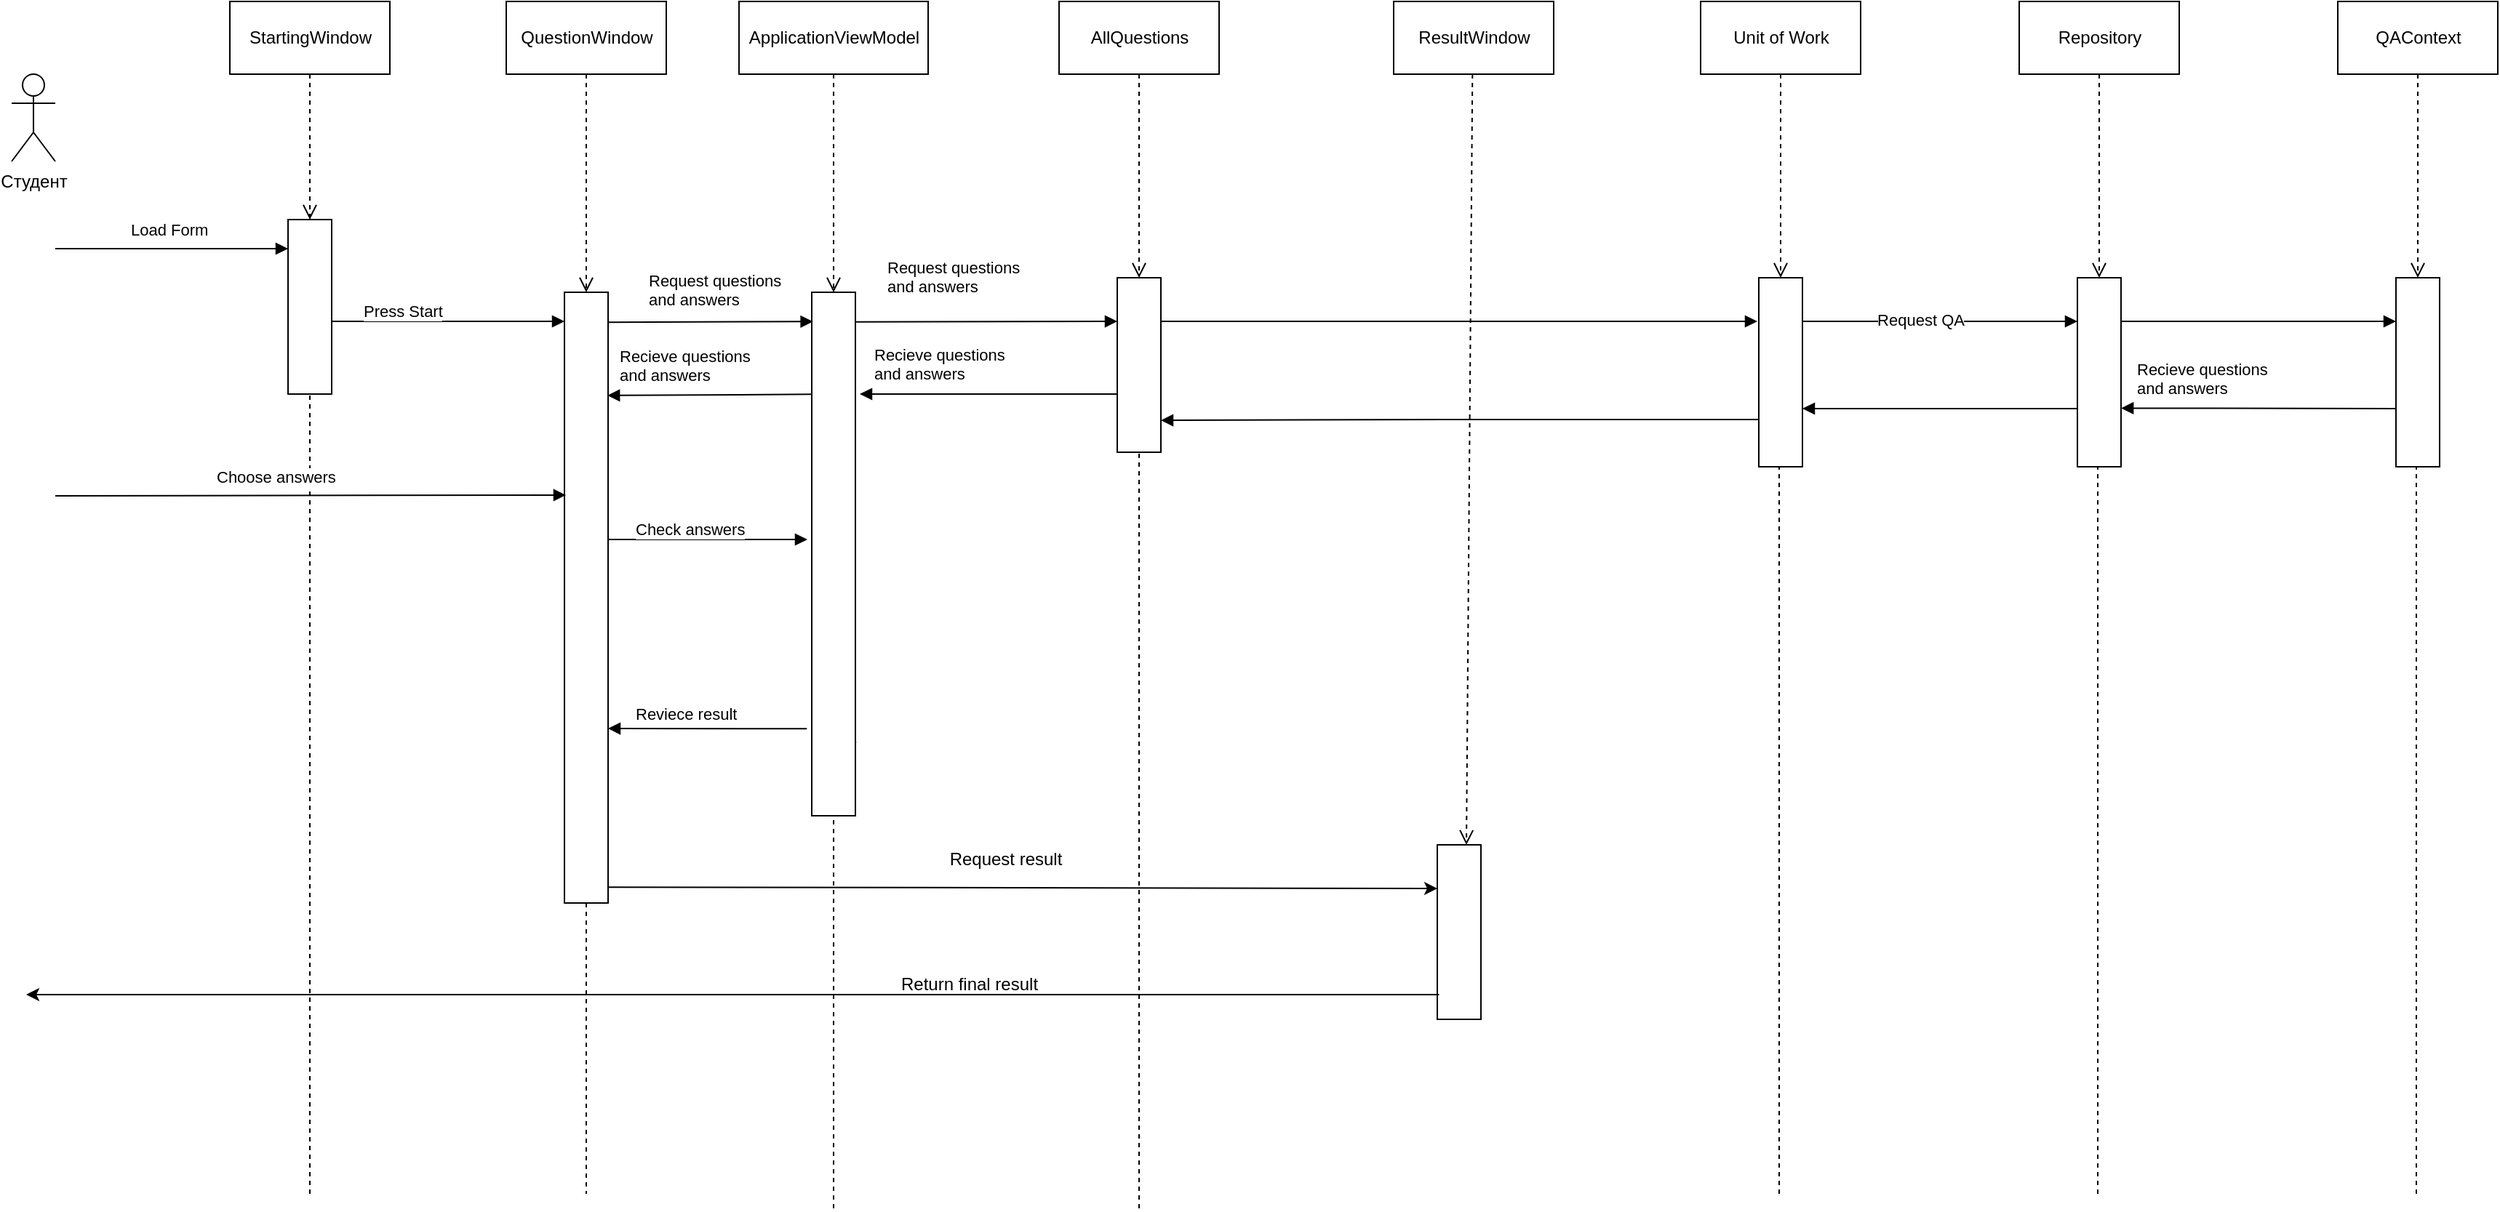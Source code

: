 <mxfile version="13.0.1" type="github">
  <diagram id="fVxrl4bYb1zHiEsI9O7_" name="Page-1">
    <mxGraphModel dx="2556" dy="1160" grid="1" gridSize="10" guides="1" tooltips="1" connect="1" arrows="1" fold="1" page="1" pageScale="1" pageWidth="827" pageHeight="1169" math="0" shadow="0">
      <root>
        <mxCell id="0" />
        <mxCell id="1" parent="0" />
        <mxCell id="8OAtvHNOOGIwDqOYuKZF-45" value="Студент" style="shape=umlActor;verticalLabelPosition=bottom;labelBackgroundColor=#ffffff;verticalAlign=top;html=1;" parent="1" vertex="1">
          <mxGeometry x="200" y="390" width="30" height="60" as="geometry" />
        </mxCell>
        <mxCell id="8OAtvHNOOGIwDqOYuKZF-59" value="StartingWindow&lt;br&gt;" style="html=1;" parent="1" vertex="1">
          <mxGeometry x="350" y="340" width="110" height="50" as="geometry" />
        </mxCell>
        <mxCell id="8OAtvHNOOGIwDqOYuKZF-61" value="Load Form" style="endArrow=block;endFill=1;html=1;edgeStyle=orthogonalEdgeStyle;align=left;verticalAlign=top;" parent="1" edge="1">
          <mxGeometry x="-0.375" y="26" relative="1" as="geometry">
            <mxPoint x="230" y="510" as="sourcePoint" />
            <mxPoint x="390" y="510" as="targetPoint" />
            <mxPoint as="offset" />
          </mxGeometry>
        </mxCell>
        <mxCell id="8OAtvHNOOGIwDqOYuKZF-62" value="" style="resizable=0;html=1;align=left;verticalAlign=bottom;labelBackgroundColor=#ffffff;fontSize=10;" parent="8OAtvHNOOGIwDqOYuKZF-61" connectable="0" vertex="1">
          <mxGeometry x="-1" relative="1" as="geometry" />
        </mxCell>
        <mxCell id="8OAtvHNOOGIwDqOYuKZF-65" value="" style="html=1;" parent="1" vertex="1">
          <mxGeometry x="390" y="490" width="30" height="120" as="geometry" />
        </mxCell>
        <mxCell id="8OAtvHNOOGIwDqOYuKZF-69" value="" style="html=1;" parent="1" vertex="1">
          <mxGeometry x="580" y="540" width="30" height="420" as="geometry" />
        </mxCell>
        <mxCell id="8OAtvHNOOGIwDqOYuKZF-74" value="" style="html=1;verticalAlign=bottom;endArrow=open;dashed=1;endSize=8;" parent="1" source="8OAtvHNOOGIwDqOYuKZF-59" target="8OAtvHNOOGIwDqOYuKZF-65" edge="1">
          <mxGeometry relative="1" as="geometry">
            <mxPoint x="480" y="430" as="sourcePoint" />
            <mxPoint x="400" y="430" as="targetPoint" />
          </mxGeometry>
        </mxCell>
        <mxCell id="8OAtvHNOOGIwDqOYuKZF-76" value="Press Start" style="endArrow=block;endFill=1;html=1;edgeStyle=orthogonalEdgeStyle;align=left;verticalAlign=top;" parent="1" edge="1">
          <mxGeometry x="-0.75" y="20" relative="1" as="geometry">
            <mxPoint x="420" y="560" as="sourcePoint" />
            <mxPoint x="580" y="560" as="targetPoint" />
            <mxPoint as="offset" />
          </mxGeometry>
        </mxCell>
        <mxCell id="8OAtvHNOOGIwDqOYuKZF-77" value="" style="resizable=0;html=1;align=left;verticalAlign=bottom;labelBackgroundColor=#ffffff;fontSize=10;" parent="8OAtvHNOOGIwDqOYuKZF-76" connectable="0" vertex="1">
          <mxGeometry x="-1" relative="1" as="geometry" />
        </mxCell>
        <mxCell id="fKTMCX1r-fVvpcrdzxpV-2" value="QuestionWindow" style="html=1;" parent="1" vertex="1">
          <mxGeometry x="540" y="340" width="110" height="50" as="geometry" />
        </mxCell>
        <mxCell id="fKTMCX1r-fVvpcrdzxpV-3" value="" style="html=1;verticalAlign=bottom;endArrow=open;dashed=1;endSize=8;" parent="1" source="fKTMCX1r-fVvpcrdzxpV-2" target="8OAtvHNOOGIwDqOYuKZF-69" edge="1">
          <mxGeometry relative="1" as="geometry">
            <mxPoint x="562.808" y="360" as="sourcePoint" />
            <mxPoint x="595" y="490" as="targetPoint" />
          </mxGeometry>
        </mxCell>
        <mxCell id="fKTMCX1r-fVvpcrdzxpV-9" value="" style="endArrow=none;dashed=1;html=1;entryX=0.5;entryY=1;entryDx=0;entryDy=0;" parent="1" target="8OAtvHNOOGIwDqOYuKZF-65" edge="1">
          <mxGeometry width="50" height="50" relative="1" as="geometry">
            <mxPoint x="405" y="1160" as="sourcePoint" />
            <mxPoint x="400" y="910" as="targetPoint" />
            <Array as="points" />
          </mxGeometry>
        </mxCell>
        <mxCell id="fKTMCX1r-fVvpcrdzxpV-10" value="ApplicationViewModel" style="html=1;" parent="1" vertex="1">
          <mxGeometry x="700" y="340" width="130" height="50" as="geometry" />
        </mxCell>
        <mxCell id="fKTMCX1r-fVvpcrdzxpV-11" value="" style="html=1;verticalAlign=bottom;endArrow=open;dashed=1;endSize=8;" parent="1" source="fKTMCX1r-fVvpcrdzxpV-12" edge="1">
          <mxGeometry relative="1" as="geometry">
            <mxPoint x="742.808" y="360" as="sourcePoint" />
            <mxPoint x="775" y="840" as="targetPoint" />
          </mxGeometry>
        </mxCell>
        <mxCell id="hba7KNRS7_w8QywRmXNL-1" value="AllQuestions" style="html=1;" parent="1" vertex="1">
          <mxGeometry x="920" y="340" width="110" height="50" as="geometry" />
        </mxCell>
        <mxCell id="hba7KNRS7_w8QywRmXNL-2" value="" style="html=1;" parent="1" vertex="1">
          <mxGeometry x="960" y="530" width="30" height="120" as="geometry" />
        </mxCell>
        <mxCell id="hba7KNRS7_w8QywRmXNL-3" value="" style="html=1;verticalAlign=bottom;endArrow=open;dashed=1;endSize=8;" parent="1" source="hba7KNRS7_w8QywRmXNL-1" target="hba7KNRS7_w8QywRmXNL-2" edge="1">
          <mxGeometry relative="1" as="geometry">
            <mxPoint x="990" y="420" as="sourcePoint" />
            <mxPoint x="990" y="570" as="targetPoint" />
          </mxGeometry>
        </mxCell>
        <mxCell id="fKTMCX1r-fVvpcrdzxpV-12" value="" style="html=1;" parent="1" vertex="1">
          <mxGeometry x="750" y="540" width="30" height="360" as="geometry" />
        </mxCell>
        <mxCell id="3OySPmm-CGIlX8nX5eSW-1" value="" style="html=1;verticalAlign=bottom;endArrow=open;dashed=1;endSize=8;" parent="1" source="fKTMCX1r-fVvpcrdzxpV-10" target="fKTMCX1r-fVvpcrdzxpV-12" edge="1">
          <mxGeometry relative="1" as="geometry">
            <mxPoint x="775" y="390" as="sourcePoint" />
            <mxPoint x="775" y="840" as="targetPoint" />
          </mxGeometry>
        </mxCell>
        <mxCell id="fKTMCX1r-fVvpcrdzxpV-15" value="Request questions&lt;br&gt;and answers" style="endArrow=block;endFill=1;html=1;align=left;verticalAlign=top;exitX=0.999;exitY=0.049;exitDx=0;exitDy=0;exitPerimeter=0;entryX=0.027;entryY=0.056;entryDx=0;entryDy=0;entryPerimeter=0;" parent="1" source="8OAtvHNOOGIwDqOYuKZF-69" target="fKTMCX1r-fVvpcrdzxpV-12" edge="1">
          <mxGeometry x="-0.62" y="41" relative="1" as="geometry">
            <mxPoint x="630" y="555" as="sourcePoint" />
            <mxPoint x="680" y="545" as="targetPoint" />
            <mxPoint x="-1" as="offset" />
          </mxGeometry>
        </mxCell>
        <mxCell id="fKTMCX1r-fVvpcrdzxpV-16" value="" style="resizable=0;html=1;align=left;verticalAlign=bottom;labelBackgroundColor=#ffffff;fontSize=10;" parent="fKTMCX1r-fVvpcrdzxpV-15" connectable="0" vertex="1">
          <mxGeometry x="-1" relative="1" as="geometry" />
        </mxCell>
        <mxCell id="3OySPmm-CGIlX8nX5eSW-2" value="Request questions&lt;br&gt;and answers" style="endArrow=block;endFill=1;html=1;align=left;verticalAlign=top;exitX=1;exitY=0.739;exitDx=0;exitDy=0;exitPerimeter=0;" parent="1" edge="1">
          <mxGeometry x="0.005" y="86" relative="1" as="geometry">
            <mxPoint x="780" y="560.35" as="sourcePoint" />
            <mxPoint x="960" y="560" as="targetPoint" />
            <mxPoint x="-70" y="36" as="offset" />
          </mxGeometry>
        </mxCell>
        <mxCell id="3OySPmm-CGIlX8nX5eSW-3" value="" style="resizable=0;html=1;align=left;verticalAlign=bottom;labelBackgroundColor=#ffffff;fontSize=10;" parent="3OySPmm-CGIlX8nX5eSW-2" connectable="0" vertex="1">
          <mxGeometry x="-1" relative="1" as="geometry" />
        </mxCell>
        <mxCell id="3OySPmm-CGIlX8nX5eSW-6" value="Recieve questions&lt;br&gt;and answers" style="endArrow=block;endFill=1;html=1;align=left;verticalAlign=top;" parent="1" edge="1">
          <mxGeometry x="0.919" y="-40" relative="1" as="geometry">
            <mxPoint x="960" y="610" as="sourcePoint" />
            <mxPoint x="783" y="610" as="targetPoint" />
            <mxPoint x="1" as="offset" />
          </mxGeometry>
        </mxCell>
        <mxCell id="3OySPmm-CGIlX8nX5eSW-7" value="" style="resizable=0;html=1;align=left;verticalAlign=bottom;labelBackgroundColor=#ffffff;fontSize=10;" parent="3OySPmm-CGIlX8nX5eSW-6" connectable="0" vertex="1">
          <mxGeometry x="-1" relative="1" as="geometry" />
        </mxCell>
        <mxCell id="3OySPmm-CGIlX8nX5eSW-8" value="Recieve questions&lt;br&gt;and answers" style="endArrow=block;endFill=1;html=1;align=left;verticalAlign=top;entryX=0.986;entryY=0.169;entryDx=0;entryDy=0;entryPerimeter=0;" parent="1" target="8OAtvHNOOGIwDqOYuKZF-69" edge="1">
          <mxGeometry x="0.919" y="-40" relative="1" as="geometry">
            <mxPoint x="750" y="610.18" as="sourcePoint" />
            <mxPoint x="630" y="610.0" as="targetPoint" />
            <mxPoint x="1" as="offset" />
          </mxGeometry>
        </mxCell>
        <mxCell id="3OySPmm-CGIlX8nX5eSW-9" value="" style="resizable=0;html=1;align=left;verticalAlign=bottom;labelBackgroundColor=#ffffff;fontSize=10;" parent="3OySPmm-CGIlX8nX5eSW-8" connectable="0" vertex="1">
          <mxGeometry x="-1" relative="1" as="geometry" />
        </mxCell>
        <mxCell id="3OySPmm-CGIlX8nX5eSW-10" value="Choose answers" style="endArrow=block;endFill=1;html=1;align=left;verticalAlign=top;entryX=0.033;entryY=0.332;entryDx=0;entryDy=0;entryPerimeter=0;" parent="1" target="8OAtvHNOOGIwDqOYuKZF-69" edge="1">
          <mxGeometry x="-0.375" y="26" relative="1" as="geometry">
            <mxPoint x="230" y="680" as="sourcePoint" />
            <mxPoint x="390" y="700" as="targetPoint" />
            <mxPoint as="offset" />
          </mxGeometry>
        </mxCell>
        <mxCell id="3OySPmm-CGIlX8nX5eSW-11" value="" style="resizable=0;html=1;align=left;verticalAlign=bottom;labelBackgroundColor=#ffffff;fontSize=10;" parent="3OySPmm-CGIlX8nX5eSW-10" connectable="0" vertex="1">
          <mxGeometry x="-1" relative="1" as="geometry" />
        </mxCell>
        <mxCell id="3OySPmm-CGIlX8nX5eSW-12" value="Check answers" style="endArrow=block;endFill=1;html=1;align=left;verticalAlign=top;" parent="1" edge="1">
          <mxGeometry x="-0.75" y="20" relative="1" as="geometry">
            <mxPoint x="610" y="710" as="sourcePoint" />
            <mxPoint x="747" y="710" as="targetPoint" />
            <mxPoint as="offset" />
          </mxGeometry>
        </mxCell>
        <mxCell id="3OySPmm-CGIlX8nX5eSW-13" value="" style="resizable=0;html=1;align=left;verticalAlign=bottom;labelBackgroundColor=#ffffff;fontSize=10;" parent="3OySPmm-CGIlX8nX5eSW-12" connectable="0" vertex="1">
          <mxGeometry x="-1" relative="1" as="geometry" />
        </mxCell>
        <mxCell id="3OySPmm-CGIlX8nX5eSW-19" value="Reviece result" style="endArrow=block;endFill=1;html=1;align=left;verticalAlign=top;entryX=1.112;entryY=0.328;entryDx=0;entryDy=0;entryPerimeter=0;exitX=0;exitY=0.581;exitDx=0;exitDy=0;exitPerimeter=0;" parent="1" edge="1">
          <mxGeometry x="0.757" y="-23" relative="1" as="geometry">
            <mxPoint x="746.64" y="840.15" as="sourcePoint" />
            <mxPoint x="610.0" y="840" as="targetPoint" />
            <mxPoint as="offset" />
          </mxGeometry>
        </mxCell>
        <mxCell id="3OySPmm-CGIlX8nX5eSW-20" value="" style="resizable=0;html=1;align=left;verticalAlign=bottom;labelBackgroundColor=#ffffff;fontSize=10;" parent="3OySPmm-CGIlX8nX5eSW-19" connectable="0" vertex="1">
          <mxGeometry x="-1" relative="1" as="geometry" />
        </mxCell>
        <mxCell id="3OySPmm-CGIlX8nX5eSW-21" value="" style="endArrow=none;dashed=1;html=1;exitX=0.5;exitY=1;exitDx=0;exitDy=0;" parent="1" source="8OAtvHNOOGIwDqOYuKZF-69" edge="1">
          <mxGeometry width="50" height="50" relative="1" as="geometry">
            <mxPoint x="620" y="860" as="sourcePoint" />
            <mxPoint x="595" y="1160" as="targetPoint" />
          </mxGeometry>
        </mxCell>
        <mxCell id="3OySPmm-CGIlX8nX5eSW-24" value="" style="endArrow=none;dashed=1;html=1;entryX=0.5;entryY=1;entryDx=0;entryDy=0;" parent="1" target="fKTMCX1r-fVvpcrdzxpV-12" edge="1">
          <mxGeometry width="50" height="50" relative="1" as="geometry">
            <mxPoint x="765" y="1170" as="sourcePoint" />
            <mxPoint x="760" y="1050" as="targetPoint" />
          </mxGeometry>
        </mxCell>
        <mxCell id="3OySPmm-CGIlX8nX5eSW-25" value="" style="endArrow=none;dashed=1;html=1;entryX=0.5;entryY=1;entryDx=0;entryDy=0;" parent="1" target="hba7KNRS7_w8QywRmXNL-2" edge="1">
          <mxGeometry width="50" height="50" relative="1" as="geometry">
            <mxPoint x="975" y="1170" as="sourcePoint" />
            <mxPoint x="1090" y="680" as="targetPoint" />
          </mxGeometry>
        </mxCell>
        <mxCell id="3OySPmm-CGIlX8nX5eSW-29" value="" style="endArrow=classic;html=1;exitX=0.981;exitY=0.974;exitDx=0;exitDy=0;exitPerimeter=0;entryX=0;entryY=0.25;entryDx=0;entryDy=0;" parent="1" source="8OAtvHNOOGIwDqOYuKZF-69" target="3OySPmm-CGIlX8nX5eSW-32" edge="1">
          <mxGeometry width="50" height="50" relative="1" as="geometry">
            <mxPoint x="1170" y="840" as="sourcePoint" />
            <mxPoint x="1170" y="949" as="targetPoint" />
          </mxGeometry>
        </mxCell>
        <mxCell id="3OySPmm-CGIlX8nX5eSW-30" value="ResultWindow" style="html=1;" parent="1" vertex="1">
          <mxGeometry x="1150" y="340" width="110" height="50" as="geometry" />
        </mxCell>
        <mxCell id="3OySPmm-CGIlX8nX5eSW-31" value="" style="html=1;verticalAlign=bottom;endArrow=open;dashed=1;endSize=8;" parent="1" edge="1">
          <mxGeometry relative="1" as="geometry">
            <mxPoint x="1204.17" y="390" as="sourcePoint" />
            <mxPoint x="1200" y="920" as="targetPoint" />
          </mxGeometry>
        </mxCell>
        <mxCell id="3OySPmm-CGIlX8nX5eSW-32" value="" style="html=1;" parent="1" vertex="1">
          <mxGeometry x="1180" y="920" width="30" height="120" as="geometry" />
        </mxCell>
        <mxCell id="3OySPmm-CGIlX8nX5eSW-34" value="Request result" style="text;html=1;align=center;verticalAlign=middle;resizable=0;points=[];autosize=1;" parent="1" vertex="1">
          <mxGeometry x="838" y="920" width="90" height="20" as="geometry" />
        </mxCell>
        <mxCell id="3OySPmm-CGIlX8nX5eSW-35" value="" style="endArrow=classic;html=1;exitX=0.04;exitY=0.858;exitDx=0;exitDy=0;exitPerimeter=0;" parent="1" source="3OySPmm-CGIlX8nX5eSW-32" edge="1">
          <mxGeometry width="50" height="50" relative="1" as="geometry">
            <mxPoint x="1100" y="970" as="sourcePoint" />
            <mxPoint x="210" y="1023" as="targetPoint" />
          </mxGeometry>
        </mxCell>
        <mxCell id="3OySPmm-CGIlX8nX5eSW-36" value="Return final result" style="text;html=1;align=center;verticalAlign=middle;resizable=0;points=[];autosize=1;" parent="1" vertex="1">
          <mxGeometry x="803" y="1006" width="110" height="20" as="geometry" />
        </mxCell>
        <mxCell id="LqRetAogs-P0lodA0aeR-1" value="Unit of Work" style="html=1;" vertex="1" parent="1">
          <mxGeometry x="1361" y="340" width="110" height="50" as="geometry" />
        </mxCell>
        <mxCell id="LqRetAogs-P0lodA0aeR-2" value="" style="endArrow=block;endFill=1;html=1;edgeStyle=orthogonalEdgeStyle;align=left;verticalAlign=top;" edge="1" parent="1">
          <mxGeometry x="-0.375" y="26" relative="1" as="geometry">
            <mxPoint x="990" y="560" as="sourcePoint" />
            <mxPoint x="1400" y="560" as="targetPoint" />
            <mxPoint as="offset" />
          </mxGeometry>
        </mxCell>
        <mxCell id="LqRetAogs-P0lodA0aeR-3" value="" style="resizable=0;html=1;align=left;verticalAlign=bottom;labelBackgroundColor=#ffffff;fontSize=10;" connectable="0" vertex="1" parent="LqRetAogs-P0lodA0aeR-2">
          <mxGeometry x="-1" relative="1" as="geometry" />
        </mxCell>
        <mxCell id="LqRetAogs-P0lodA0aeR-4" value="" style="html=1;" vertex="1" parent="1">
          <mxGeometry x="1401" y="530" width="30" height="130" as="geometry" />
        </mxCell>
        <mxCell id="LqRetAogs-P0lodA0aeR-5" value="" style="html=1;verticalAlign=bottom;endArrow=open;dashed=1;endSize=8;" edge="1" parent="1" source="LqRetAogs-P0lodA0aeR-1" target="LqRetAogs-P0lodA0aeR-4">
          <mxGeometry relative="1" as="geometry">
            <mxPoint x="1491" y="430" as="sourcePoint" />
            <mxPoint x="1411" y="430" as="targetPoint" />
          </mxGeometry>
        </mxCell>
        <mxCell id="LqRetAogs-P0lodA0aeR-6" value="" style="resizable=0;html=1;align=left;verticalAlign=bottom;labelBackgroundColor=#ffffff;fontSize=10;" connectable="0" vertex="1" parent="1">
          <mxGeometry x="1433.28" y="509.08" as="geometry" />
        </mxCell>
        <mxCell id="LqRetAogs-P0lodA0aeR-15" value="Repository" style="html=1;" vertex="1" parent="1">
          <mxGeometry x="1580" y="340" width="110" height="50" as="geometry" />
        </mxCell>
        <mxCell id="LqRetAogs-P0lodA0aeR-16" value="" style="html=1;" vertex="1" parent="1">
          <mxGeometry x="1620" y="530" width="30" height="130" as="geometry" />
        </mxCell>
        <mxCell id="LqRetAogs-P0lodA0aeR-17" value="" style="html=1;verticalAlign=bottom;endArrow=open;dashed=1;endSize=8;" edge="1" parent="1" source="LqRetAogs-P0lodA0aeR-15" target="LqRetAogs-P0lodA0aeR-16">
          <mxGeometry relative="1" as="geometry">
            <mxPoint x="1710" y="430" as="sourcePoint" />
            <mxPoint x="1630" y="430" as="targetPoint" />
          </mxGeometry>
        </mxCell>
        <mxCell id="LqRetAogs-P0lodA0aeR-18" value="" style="resizable=0;html=1;align=left;verticalAlign=bottom;labelBackgroundColor=#ffffff;fontSize=10;" connectable="0" vertex="1" parent="1">
          <mxGeometry x="1652.28" y="509.08" as="geometry" />
        </mxCell>
        <mxCell id="LqRetAogs-P0lodA0aeR-19" value="" style="endArrow=block;endFill=1;html=1;edgeStyle=orthogonalEdgeStyle;align=left;verticalAlign=top;" edge="1" parent="1">
          <mxGeometry x="-0.375" y="26" relative="1" as="geometry">
            <mxPoint x="1431" y="560" as="sourcePoint" />
            <mxPoint x="1620" y="560" as="targetPoint" />
            <mxPoint as="offset" />
          </mxGeometry>
        </mxCell>
        <mxCell id="LqRetAogs-P0lodA0aeR-20" value="" style="resizable=0;html=1;align=left;verticalAlign=bottom;labelBackgroundColor=#ffffff;fontSize=10;" connectable="0" vertex="1" parent="LqRetAogs-P0lodA0aeR-19">
          <mxGeometry x="-1" relative="1" as="geometry" />
        </mxCell>
        <mxCell id="LqRetAogs-P0lodA0aeR-31" value="Request QA" style="edgeLabel;html=1;align=center;verticalAlign=middle;resizable=0;points=[];" vertex="1" connectable="0" parent="LqRetAogs-P0lodA0aeR-19">
          <mxGeometry x="-0.149" y="1" relative="1" as="geometry">
            <mxPoint as="offset" />
          </mxGeometry>
        </mxCell>
        <mxCell id="LqRetAogs-P0lodA0aeR-25" value="QAContext" style="html=1;" vertex="1" parent="1">
          <mxGeometry x="1799" y="340" width="110" height="50" as="geometry" />
        </mxCell>
        <mxCell id="LqRetAogs-P0lodA0aeR-26" value="" style="html=1;" vertex="1" parent="1">
          <mxGeometry x="1839" y="530" width="30" height="130" as="geometry" />
        </mxCell>
        <mxCell id="LqRetAogs-P0lodA0aeR-27" value="" style="html=1;verticalAlign=bottom;endArrow=open;dashed=1;endSize=8;" edge="1" parent="1" source="LqRetAogs-P0lodA0aeR-25" target="LqRetAogs-P0lodA0aeR-26">
          <mxGeometry relative="1" as="geometry">
            <mxPoint x="1929" y="430" as="sourcePoint" />
            <mxPoint x="1849" y="430" as="targetPoint" />
          </mxGeometry>
        </mxCell>
        <mxCell id="LqRetAogs-P0lodA0aeR-28" value="" style="resizable=0;html=1;align=left;verticalAlign=bottom;labelBackgroundColor=#ffffff;fontSize=10;" connectable="0" vertex="1" parent="1">
          <mxGeometry x="1871.28" y="509.08" as="geometry" />
        </mxCell>
        <mxCell id="LqRetAogs-P0lodA0aeR-29" value="" style="endArrow=block;endFill=1;html=1;edgeStyle=orthogonalEdgeStyle;align=left;verticalAlign=top;" edge="1" parent="1">
          <mxGeometry x="-0.375" y="26" relative="1" as="geometry">
            <mxPoint x="1650.0" y="560" as="sourcePoint" />
            <mxPoint x="1839" y="560" as="targetPoint" />
            <mxPoint as="offset" />
          </mxGeometry>
        </mxCell>
        <mxCell id="LqRetAogs-P0lodA0aeR-30" value="" style="resizable=0;html=1;align=left;verticalAlign=bottom;labelBackgroundColor=#ffffff;fontSize=10;" connectable="0" vertex="1" parent="LqRetAogs-P0lodA0aeR-29">
          <mxGeometry x="-1" relative="1" as="geometry" />
        </mxCell>
        <mxCell id="LqRetAogs-P0lodA0aeR-32" value="Recieve questions&lt;br&gt;and answers" style="endArrow=block;endFill=1;html=1;align=left;verticalAlign=top;entryX=1.003;entryY=0.69;entryDx=0;entryDy=0;entryPerimeter=0;" edge="1" parent="1" target="LqRetAogs-P0lodA0aeR-16">
          <mxGeometry x="0.919" y="-40" relative="1" as="geometry">
            <mxPoint x="1839" y="620" as="sourcePoint" />
            <mxPoint x="1655" y="630" as="targetPoint" />
            <mxPoint x="1" as="offset" />
          </mxGeometry>
        </mxCell>
        <mxCell id="LqRetAogs-P0lodA0aeR-33" value="" style="resizable=0;html=1;align=left;verticalAlign=bottom;labelBackgroundColor=#ffffff;fontSize=10;" connectable="0" vertex="1" parent="LqRetAogs-P0lodA0aeR-32">
          <mxGeometry x="-1" relative="1" as="geometry" />
        </mxCell>
        <mxCell id="LqRetAogs-P0lodA0aeR-34" value="" style="endArrow=block;endFill=1;html=1;align=left;verticalAlign=top;entryX=1;entryY=0.25;entryDx=0;entryDy=0;" edge="1" parent="1">
          <mxGeometry x="0.919" y="-40" relative="1" as="geometry">
            <mxPoint x="1620.0" y="620" as="sourcePoint" />
            <mxPoint x="1431" y="620" as="targetPoint" />
            <mxPoint x="1" as="offset" />
          </mxGeometry>
        </mxCell>
        <mxCell id="LqRetAogs-P0lodA0aeR-35" value="" style="resizable=0;html=1;align=left;verticalAlign=bottom;labelBackgroundColor=#ffffff;fontSize=10;" connectable="0" vertex="1" parent="LqRetAogs-P0lodA0aeR-34">
          <mxGeometry x="-1" relative="1" as="geometry" />
        </mxCell>
        <mxCell id="LqRetAogs-P0lodA0aeR-36" value="" style="endArrow=block;endFill=1;html=1;edgeStyle=orthogonalEdgeStyle;align=left;verticalAlign=top;exitX=0;exitY=0.75;exitDx=0;exitDy=0;entryX=1;entryY=0.817;entryDx=0;entryDy=0;entryPerimeter=0;" edge="1" parent="1" source="LqRetAogs-P0lodA0aeR-4" target="hba7KNRS7_w8QywRmXNL-2">
          <mxGeometry x="-0.375" y="26" relative="1" as="geometry">
            <mxPoint x="1320" y="760" as="sourcePoint" />
            <mxPoint x="1000" y="628" as="targetPoint" />
            <mxPoint as="offset" />
          </mxGeometry>
        </mxCell>
        <mxCell id="LqRetAogs-P0lodA0aeR-37" value="" style="resizable=0;html=1;align=left;verticalAlign=bottom;labelBackgroundColor=#ffffff;fontSize=10;" connectable="0" vertex="1" parent="LqRetAogs-P0lodA0aeR-36">
          <mxGeometry x="-1" relative="1" as="geometry" />
        </mxCell>
        <mxCell id="LqRetAogs-P0lodA0aeR-38" value="" style="endArrow=none;dashed=1;html=1;entryX=0.5;entryY=1;entryDx=0;entryDy=0;" edge="1" parent="1">
          <mxGeometry width="50" height="50" relative="1" as="geometry">
            <mxPoint x="1415" y="1160" as="sourcePoint" />
            <mxPoint x="1415" y="660" as="targetPoint" />
          </mxGeometry>
        </mxCell>
        <mxCell id="LqRetAogs-P0lodA0aeR-39" value="" style="endArrow=none;dashed=1;html=1;entryX=0.5;entryY=1;entryDx=0;entryDy=0;" edge="1" parent="1">
          <mxGeometry width="50" height="50" relative="1" as="geometry">
            <mxPoint x="1634" y="1160" as="sourcePoint" />
            <mxPoint x="1634" y="660" as="targetPoint" />
          </mxGeometry>
        </mxCell>
        <mxCell id="LqRetAogs-P0lodA0aeR-40" value="" style="endArrow=none;dashed=1;html=1;entryX=0.5;entryY=1;entryDx=0;entryDy=0;" edge="1" parent="1">
          <mxGeometry width="50" height="50" relative="1" as="geometry">
            <mxPoint x="1853" y="1160" as="sourcePoint" />
            <mxPoint x="1853" y="660" as="targetPoint" />
          </mxGeometry>
        </mxCell>
      </root>
    </mxGraphModel>
  </diagram>
</mxfile>
